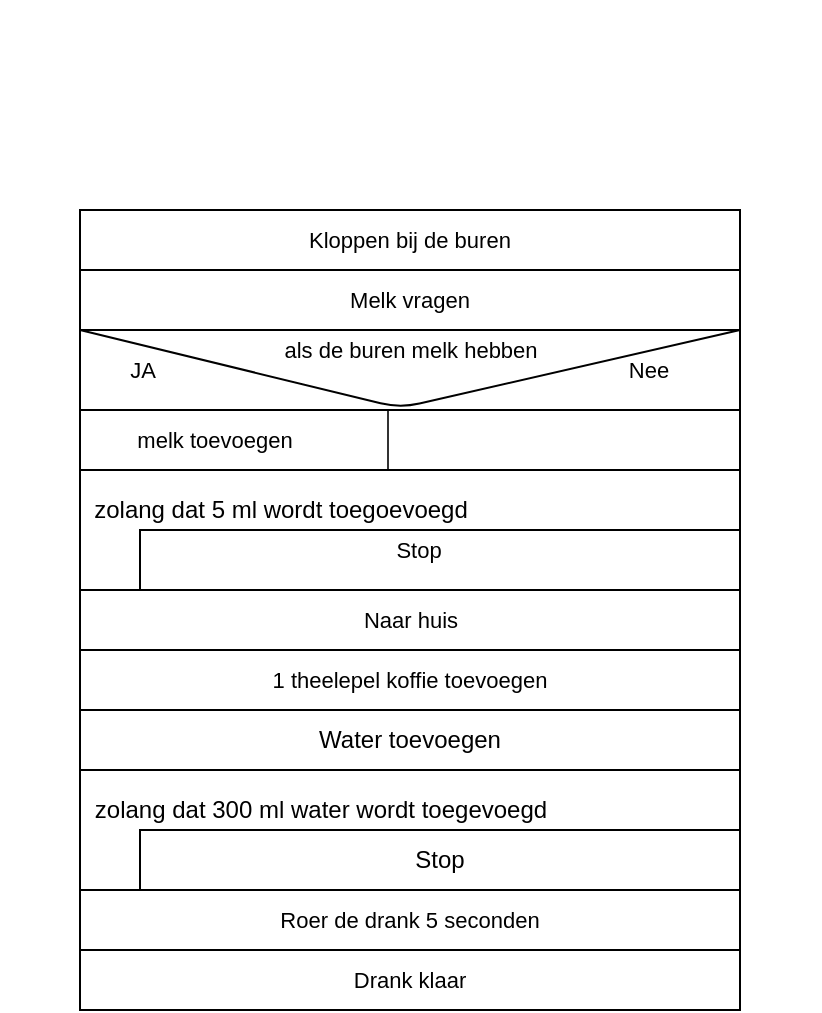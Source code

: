 <mxfile>
    <diagram id="KNlxMW4XbzF_efwCfC3s" name="Page-1">
        <mxGraphModel dx="413" dy="376" grid="1" gridSize="10" guides="1" tooltips="1" connect="1" arrows="1" fold="1" page="1" pageScale="1" pageWidth="850" pageHeight="1100" math="0" shadow="0">
            <root>
                <mxCell id="0"/>
                <mxCell id="1" parent="0"/>
                <mxCell id="21" value="&lt;span style=&quot;color: rgb(0 , 0 , 0) ; font-family: &amp;#34;helvetica&amp;#34; ; font-size: 11px ; font-style: normal ; font-weight: 400 ; letter-spacing: normal ; text-align: center ; text-indent: 0px ; text-transform: none ; word-spacing: 0px ; background-color: rgb(248 , 249 , 250) ; display: inline ; float: none&quot;&gt;&lt;br&gt;&lt;/span&gt;" style="text;whiteSpace=wrap;html=1;" parent="1" vertex="1">
                    <mxGeometry x="100" y="60" width="310" height="50" as="geometry"/>
                </mxCell>
                <mxCell id="61" value="" style="group" vertex="1" connectable="0" parent="1">
                    <mxGeometry x="140" y="165" width="360" height="385" as="geometry"/>
                </mxCell>
                <mxCell id="32" value="" style="rounded=0;whiteSpace=wrap;html=1;fontSize=11;" vertex="1" parent="61">
                    <mxGeometry y="60" width="330" height="40" as="geometry"/>
                </mxCell>
                <mxCell id="33" value="&lt;font style=&quot;font-size: 11px&quot;&gt;Kloppen bij de buren&lt;/font&gt;" style="rounded=0;whiteSpace=wrap;html=1;" vertex="1" parent="61">
                    <mxGeometry width="330" height="30" as="geometry"/>
                </mxCell>
                <mxCell id="39" value="" style="group" vertex="1" connectable="0" parent="61">
                    <mxGeometry y="50" width="360" height="290" as="geometry"/>
                </mxCell>
                <mxCell id="41" value="" style="rounded=0;whiteSpace=wrap;html=1;fontSize=11;" vertex="1" parent="39">
                    <mxGeometry y="50" width="330" height="30" as="geometry"/>
                </mxCell>
                <mxCell id="42" value="" style="verticalLabelPosition=bottom;verticalAlign=top;html=1;shape=mxgraph.basic.rect;fillColor2=none;strokeWidth=1;size=20;indent=5;fillColor=none;opacity=80;" vertex="1" parent="39">
                    <mxGeometry y="50" width="330" height="30" as="geometry"/>
                </mxCell>
                <mxCell id="43" value="" style="line;strokeWidth=1;direction=south;html=1;fillColor=none;opacity=80;" vertex="1" parent="39">
                    <mxGeometry x="148.5" y="50" width="11" height="30" as="geometry"/>
                </mxCell>
                <mxCell id="46" value="JA" style="text;html=1;resizable=0;autosize=1;align=center;verticalAlign=middle;points=[];fillColor=none;strokeColor=none;rounded=0;fontSize=11;opacity=80;" vertex="1" parent="39">
                    <mxGeometry x="16" y="20" width="30" height="20" as="geometry"/>
                </mxCell>
                <mxCell id="47" value="Nee" style="text;html=1;resizable=0;autosize=1;align=center;verticalAlign=middle;points=[];fillColor=none;strokeColor=none;rounded=0;fontSize=11;opacity=80;" vertex="1" parent="39">
                    <mxGeometry x="264" y="20" width="40" height="20" as="geometry"/>
                </mxCell>
                <mxCell id="48" value="melk toevoegen" style="text;html=1;resizable=0;autosize=1;align=center;verticalAlign=middle;points=[];fillColor=none;strokeColor=none;rounded=0;fontSize=11;opacity=80;" vertex="1" parent="39">
                    <mxGeometry x="22" y="55" width="90" height="20" as="geometry"/>
                </mxCell>
                <mxCell id="53" value="&lt;font style=&quot;font-size: 11px&quot;&gt;Melk vragen&lt;/font&gt;" style="rounded=0;whiteSpace=wrap;html=1;" vertex="1" parent="39">
                    <mxGeometry y="-20" width="330" height="30" as="geometry"/>
                </mxCell>
                <mxCell id="54" value="" style="endArrow=none;html=1;fontSize=11;exitX=0;exitY=0;exitDx=0;exitDy=0;" edge="1" parent="39" source="32">
                    <mxGeometry width="50" height="50" relative="1" as="geometry">
                        <mxPoint y="49" as="sourcePoint"/>
                        <mxPoint x="330" y="10" as="targetPoint"/>
                        <Array as="points">
                            <mxPoint x="160" y="49"/>
                        </Array>
                    </mxGeometry>
                </mxCell>
                <mxCell id="34" value="" style="group" vertex="1" connectable="0" parent="39">
                    <mxGeometry y="140" width="370" height="120" as="geometry"/>
                </mxCell>
                <mxCell id="36" value="&lt;font style=&quot;font-size: 11px&quot;&gt;1 theelepel koffie toevoegen&lt;br&gt;&lt;/font&gt;" style="rounded=0;whiteSpace=wrap;html=1;" vertex="1" parent="34">
                    <mxGeometry y="30" width="330" height="30" as="geometry"/>
                </mxCell>
                <mxCell id="62" value="" style="group" vertex="1" connectable="0" parent="34">
                    <mxGeometry y="60" width="330" height="60" as="geometry"/>
                </mxCell>
                <mxCell id="37" value="Water toevoegen" style="rounded=0;whiteSpace=wrap;html=1;" vertex="1" parent="62">
                    <mxGeometry width="330" height="30" as="geometry"/>
                </mxCell>
                <mxCell id="40" value="" style="rounded=0;whiteSpace=wrap;html=1;fontSize=11;" vertex="1" parent="34">
                    <mxGeometry width="330" height="30" as="geometry"/>
                </mxCell>
                <mxCell id="52" value="Naar huis" style="text;html=1;resizable=0;autosize=1;align=center;verticalAlign=middle;points=[];fillColor=none;strokeColor=none;rounded=0;fontSize=11;" vertex="1" parent="34">
                    <mxGeometry x="135" y="5" width="60" height="20" as="geometry"/>
                </mxCell>
                <mxCell id="63" value="" style="shape=corner;whiteSpace=wrap;html=1;dx=30;dy=30;" vertex="1" parent="39">
                    <mxGeometry y="80" width="330" height="60" as="geometry"/>
                </mxCell>
                <mxCell id="64" value="zolang dat 5 ml wordt toegoevoegd" style="text;html=1;resizable=0;autosize=1;align=center;verticalAlign=middle;points=[];fillColor=none;strokeColor=none;rounded=0;" vertex="1" parent="39">
                    <mxGeometry y="90" width="200" height="20" as="geometry"/>
                </mxCell>
                <mxCell id="65" value="" style="rounded=0;whiteSpace=wrap;html=1;fontSize=11;" vertex="1" parent="39">
                    <mxGeometry x="30" y="110" width="300" height="30" as="geometry"/>
                </mxCell>
                <mxCell id="60" value="Stop" style="text;html=1;resizable=0;autosize=1;align=center;verticalAlign=middle;points=[];fillColor=none;strokeColor=none;rounded=0;fontSize=11;" vertex="1" parent="39">
                    <mxGeometry x="148.5" y="110" width="40" height="20" as="geometry"/>
                </mxCell>
                <mxCell id="55" value="" style="shape=corner;whiteSpace=wrap;html=1;dx=30;dy=30;" vertex="1" parent="39">
                    <mxGeometry y="230" width="330" height="60" as="geometry"/>
                </mxCell>
                <mxCell id="66" value="zolang dat 300 ml water wordt toegevoegd" style="text;html=1;resizable=0;autosize=1;align=center;verticalAlign=middle;points=[];fillColor=none;strokeColor=none;rounded=0;" vertex="1" parent="39">
                    <mxGeometry y="240" width="240" height="20" as="geometry"/>
                </mxCell>
                <mxCell id="38" value="Stop" style="rounded=0;whiteSpace=wrap;html=1;" vertex="1" parent="39">
                    <mxGeometry x="30" y="260" width="300" height="30" as="geometry"/>
                </mxCell>
                <mxCell id="45" value="als de buren melk hebben" style="text;html=1;resizable=0;autosize=1;align=center;verticalAlign=middle;points=[];fillColor=none;strokeColor=none;rounded=0;fontSize=11;opacity=80;" vertex="1" parent="61">
                    <mxGeometry x="95" y="60" width="140" height="20" as="geometry"/>
                </mxCell>
                <mxCell id="57" value="Roer de drank 5 seconden" style="rounded=0;whiteSpace=wrap;html=1;fontSize=11;" vertex="1" parent="61">
                    <mxGeometry y="340" width="330" height="30" as="geometry"/>
                </mxCell>
                <mxCell id="68" value="Drank klaar" style="rounded=0;whiteSpace=wrap;html=1;fontSize=11;" vertex="1" parent="1">
                    <mxGeometry x="140" y="535" width="330" height="30" as="geometry"/>
                </mxCell>
            </root>
        </mxGraphModel>
    </diagram>
</mxfile>